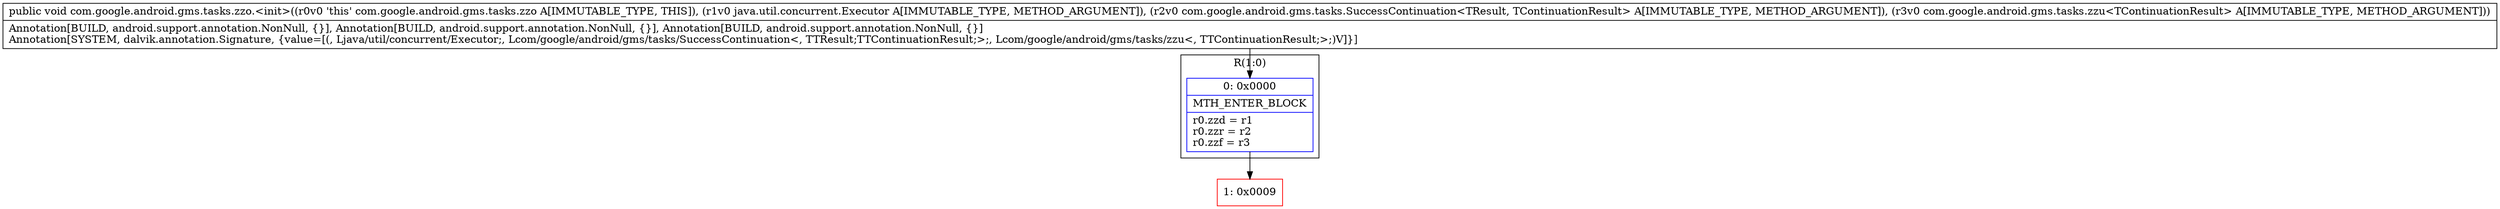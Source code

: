 digraph "CFG forcom.google.android.gms.tasks.zzo.\<init\>(Ljava\/util\/concurrent\/Executor;Lcom\/google\/android\/gms\/tasks\/SuccessContinuation;Lcom\/google\/android\/gms\/tasks\/zzu;)V" {
subgraph cluster_Region_336494082 {
label = "R(1:0)";
node [shape=record,color=blue];
Node_0 [shape=record,label="{0\:\ 0x0000|MTH_ENTER_BLOCK\l|r0.zzd = r1\lr0.zzr = r2\lr0.zzf = r3\l}"];
}
Node_1 [shape=record,color=red,label="{1\:\ 0x0009}"];
MethodNode[shape=record,label="{public void com.google.android.gms.tasks.zzo.\<init\>((r0v0 'this' com.google.android.gms.tasks.zzo A[IMMUTABLE_TYPE, THIS]), (r1v0 java.util.concurrent.Executor A[IMMUTABLE_TYPE, METHOD_ARGUMENT]), (r2v0 com.google.android.gms.tasks.SuccessContinuation\<TResult, TContinuationResult\> A[IMMUTABLE_TYPE, METHOD_ARGUMENT]), (r3v0 com.google.android.gms.tasks.zzu\<TContinuationResult\> A[IMMUTABLE_TYPE, METHOD_ARGUMENT]))  | Annotation[BUILD, android.support.annotation.NonNull, \{\}], Annotation[BUILD, android.support.annotation.NonNull, \{\}], Annotation[BUILD, android.support.annotation.NonNull, \{\}]\lAnnotation[SYSTEM, dalvik.annotation.Signature, \{value=[(, Ljava\/util\/concurrent\/Executor;, Lcom\/google\/android\/gms\/tasks\/SuccessContinuation\<, TTResult;TTContinuationResult;\>;, Lcom\/google\/android\/gms\/tasks\/zzu\<, TTContinuationResult;\>;)V]\}]\l}"];
MethodNode -> Node_0;
Node_0 -> Node_1;
}

